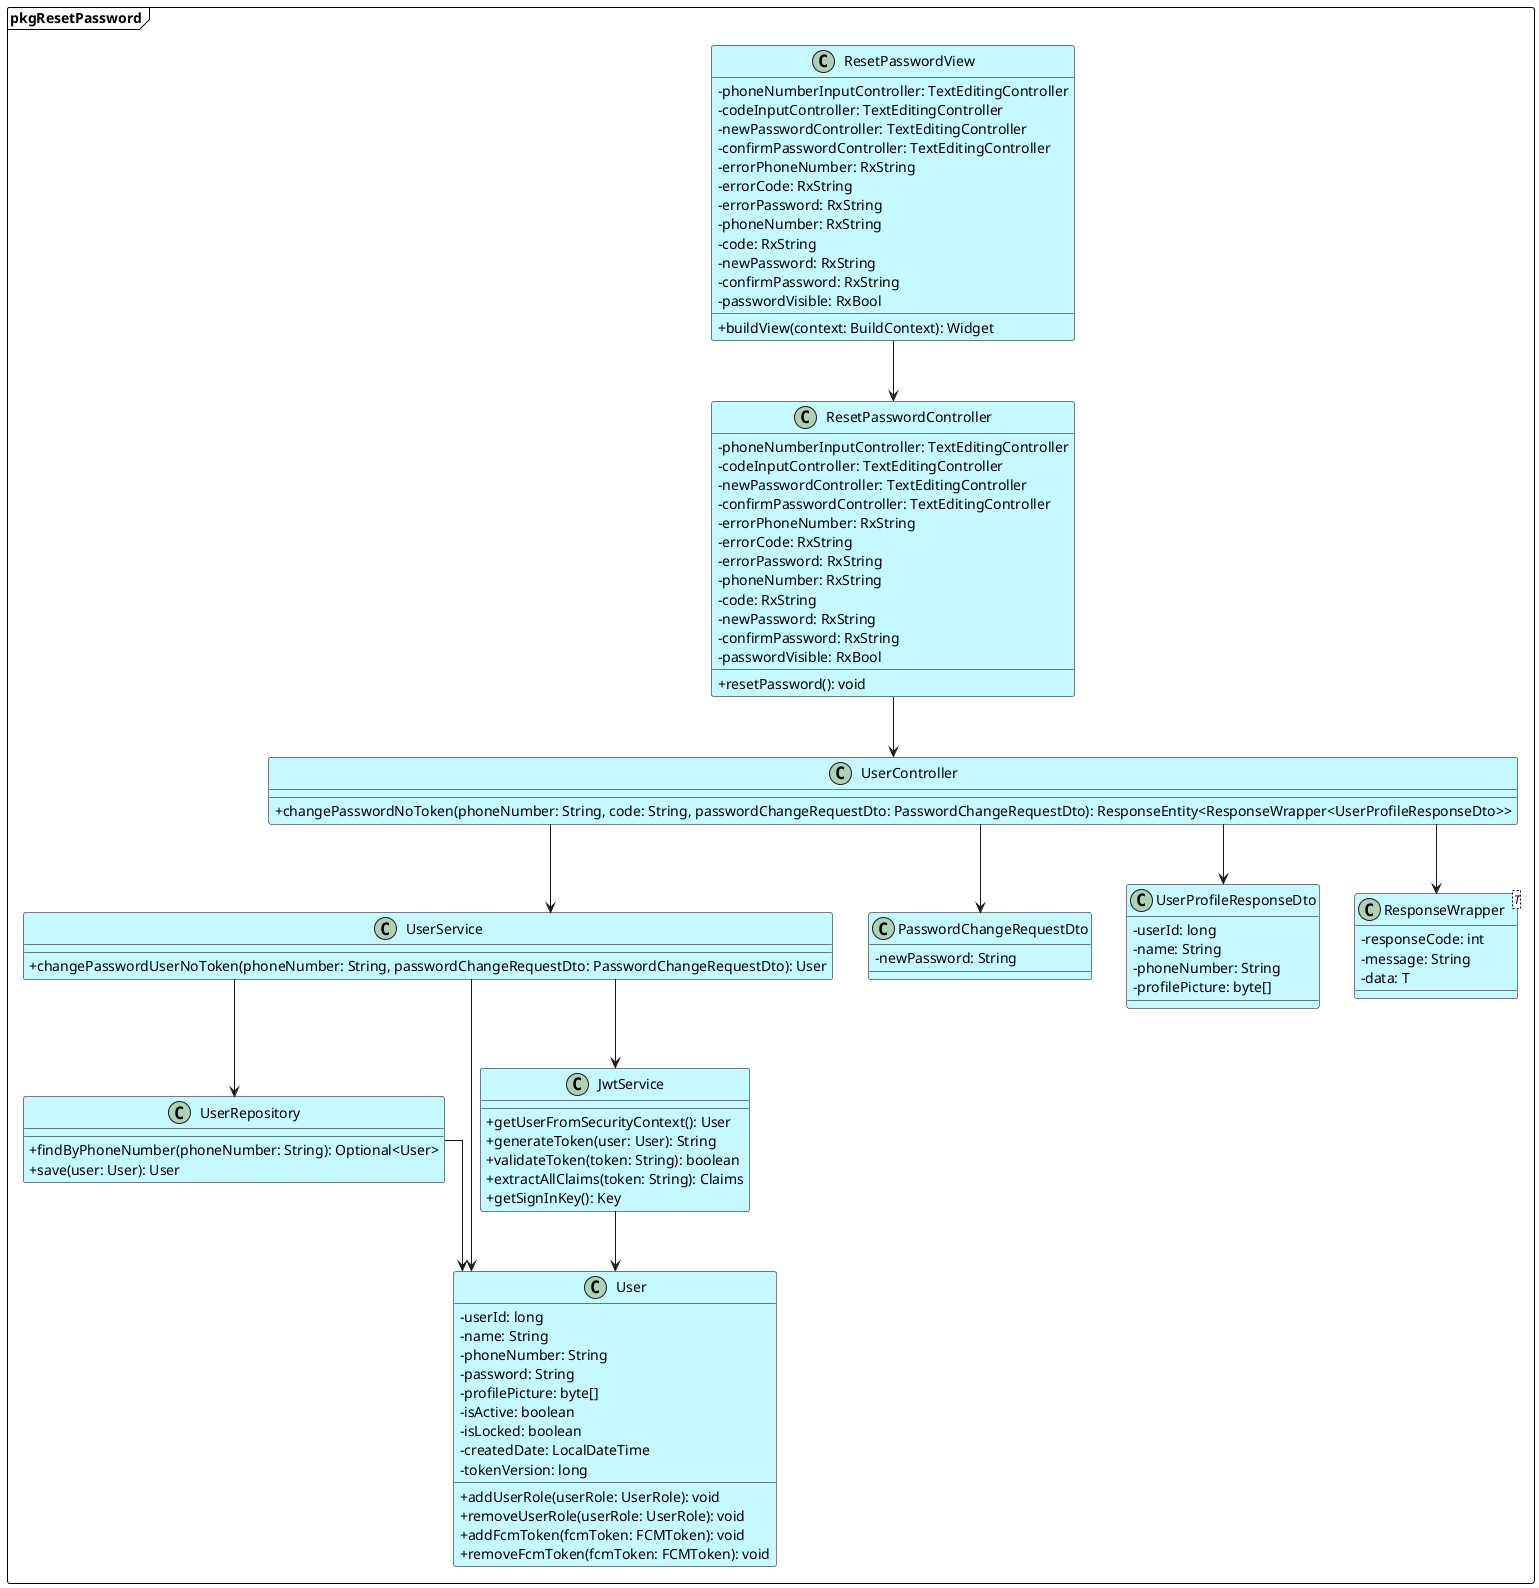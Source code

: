 @startuml ResetPassword
skinparam classAttributeIconSize 0
skinparam linetype ortho

skinparam BackgroundColor #ffffff
skinparam class {
    BackgroundColor #c6f8ff
    BorderColor #000000
}

skinparam package {
    BackgroundColor #ffffff
    BorderColor #000000
}

package pkgResetPassword <<Frame>>{

        class ResetPasswordView {
            - phoneNumberInputController: TextEditingController
            - codeInputController: TextEditingController
            - newPasswordController: TextEditingController
            - confirmPasswordController: TextEditingController
            - errorPhoneNumber: RxString
            - errorCode: RxString
            - errorPassword: RxString
            - phoneNumber: RxString
            - code: RxString
            - newPassword: RxString
            - confirmPassword: RxString
            - passwordVisible: RxBool
            + buildView(context: BuildContext): Widget
        }

        class ResetPasswordController {
            - phoneNumberInputController: TextEditingController
            - codeInputController: TextEditingController
            - newPasswordController: TextEditingController
            - confirmPasswordController: TextEditingController
            - errorPhoneNumber: RxString
            - errorCode: RxString
            - errorPassword: RxString
            - phoneNumber: RxString
            - code: RxString
            - newPassword: RxString
            - confirmPassword: RxString
            - passwordVisible: RxBool
            + resetPassword(): void
        }
    


        class UserController {
            + changePasswordNoToken(phoneNumber: String, code: String, passwordChangeRequestDto: PasswordChangeRequestDto): ResponseEntity<ResponseWrapper<UserProfileResponseDto>>
        }
    

        class UserService {
            + changePasswordUserNoToken(phoneNumber: String, passwordChangeRequestDto: PasswordChangeRequestDto): User
        }

        class UserRepository {
            + findByPhoneNumber(phoneNumber: String): Optional<User>
            + save(user: User): User
        }

        class JwtService {
            + getUserFromSecurityContext(): User
        }
    

        class PasswordChangeRequestDto {
            - newPassword: String
        }

        class UserProfileResponseDto {
            - userId: long
            - name: String
            - phoneNumber: String
            - profilePicture: byte[]
        }

        class ResponseWrapper<T> {
            - responseCode: int
            - message: String
            - data: T
        }
    

   
        class User {
            - userId: long
            - name: String
            - phoneNumber: String
            - password: String
            - profilePicture: byte[]
            - isActive: boolean
            - isLocked: boolean
            - createdDate: LocalDateTime
            - tokenVersion: long
            + addUserRole(userRole: UserRole): void
            + removeUserRole(userRole: UserRole): void
            + addFcmToken(fcmToken: FCMToken): void
            + removeFcmToken(fcmToken: FCMToken): void
        }
    

        class JwtService {
            + generateToken(user: User): String
            + validateToken(token: String): boolean
            + extractAllClaims(token: String): Claims
            + getSignInKey(): Key
        }
    

    ResetPasswordView --> ResetPasswordController
    ResetPasswordController --> UserController
    UserController --> UserService
    UserService --> UserRepository
    UserService --> JwtService
    UserController --> PasswordChangeRequestDto
    UserController --> UserProfileResponseDto
    UserController --> ResponseWrapper
    UserService --> User
    UserRepository --> User
    JwtService --> User

}

@enduml